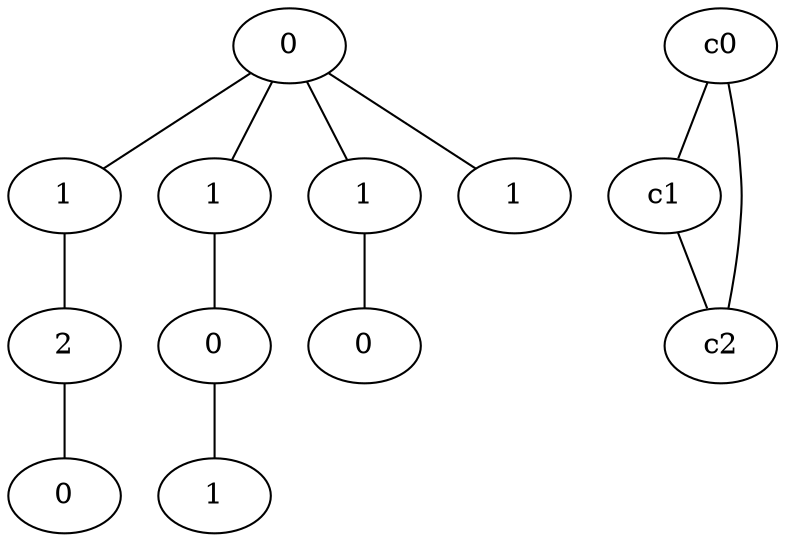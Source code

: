 graph {
a0[label=0];
a1[label=1];
a2[label=2];
a3[label=0];
a4[label=1];
a5[label=0];
a6[label=1];
a7[label=1];
a8[label=0];
a9[label=1];
a0 -- a1;
a0 -- a4;
a0 -- a7;
a0 -- a9;
a1 -- a2;
a2 -- a3;
a4 -- a5;
a5 -- a6;
a7 -- a8;
c0 -- c1;
c0 -- c2;
c1 -- c2;
}

